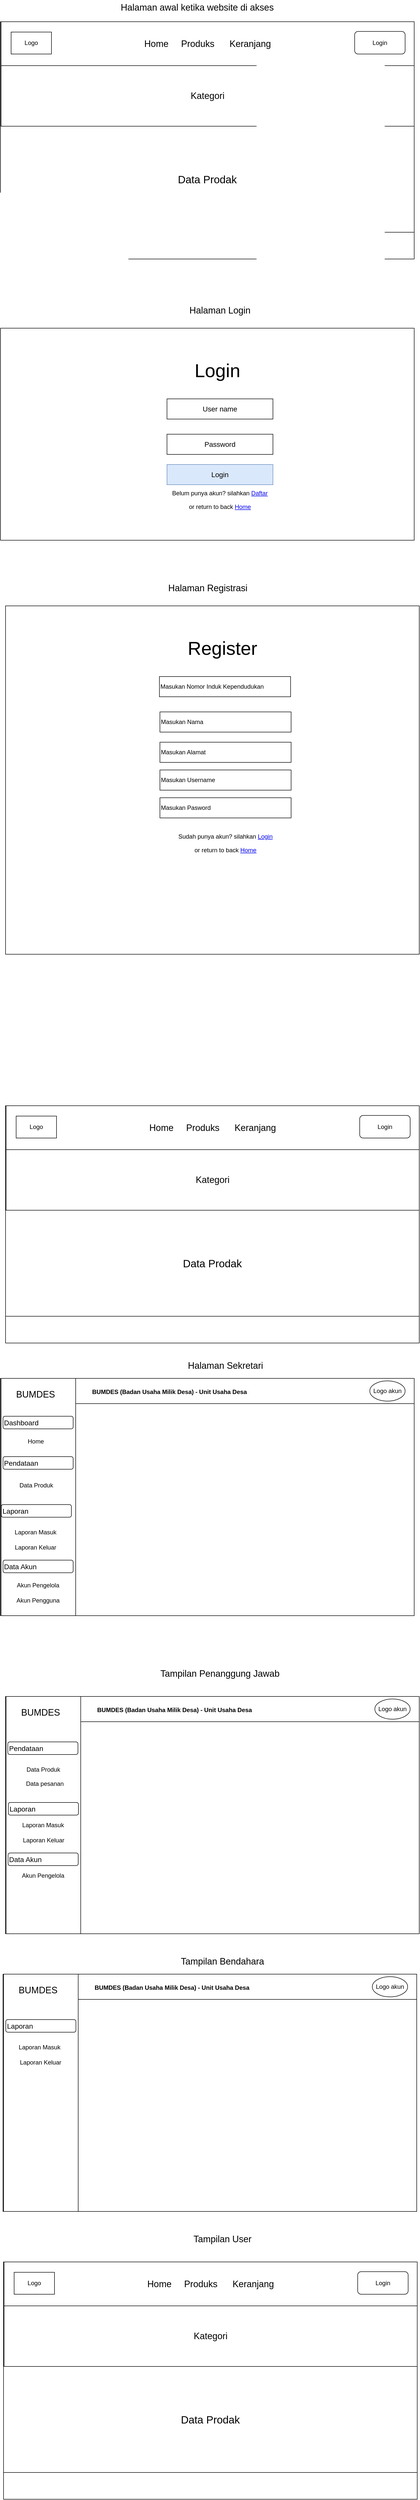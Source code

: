 <mxfile version="22.1.7" type="github">
  <diagram name="Halaman-1" id="5xaYRHbVPnDeqtPpDcPr">
    <mxGraphModel dx="794" dy="414" grid="1" gridSize="10" guides="1" tooltips="1" connect="1" arrows="1" fold="1" page="1" pageScale="1" pageWidth="827" pageHeight="1169" math="0" shadow="0">
      <root>
        <mxCell id="0" />
        <mxCell id="1" parent="0" />
        <mxCell id="wy67FEh9XnHfeZaFrt7q-1" value="" style="rounded=0;whiteSpace=wrap;html=1;" vertex="1" parent="1">
          <mxGeometry x="10" y="63" width="820" height="470" as="geometry" />
        </mxCell>
        <mxCell id="wy67FEh9XnHfeZaFrt7q-2" value="&lt;font style=&quot;font-size: 18px;&quot;&gt;Home&amp;nbsp; &amp;nbsp; &amp;nbsp;Produks&amp;nbsp; &amp;nbsp; &amp;nbsp; Keranjang&lt;/font&gt;" style="rounded=0;whiteSpace=wrap;html=1;" vertex="1" parent="1">
          <mxGeometry x="11" y="63" width="819" height="87" as="geometry" />
        </mxCell>
        <mxCell id="wy67FEh9XnHfeZaFrt7q-3" value="Logo" style="rounded=0;whiteSpace=wrap;html=1;" vertex="1" parent="1">
          <mxGeometry x="31" y="83.5" width="80" height="43.5" as="geometry" />
        </mxCell>
        <mxCell id="wy67FEh9XnHfeZaFrt7q-4" value="Login" style="rounded=1;whiteSpace=wrap;html=1;" vertex="1" parent="1">
          <mxGeometry x="712" y="82.25" width="100" height="44.75" as="geometry" />
        </mxCell>
        <mxCell id="wy67FEh9XnHfeZaFrt7q-5" value="&lt;font style=&quot;font-size: 18px;&quot;&gt;Kategori&lt;/font&gt;" style="rounded=0;whiteSpace=wrap;html=1;" vertex="1" parent="1">
          <mxGeometry x="11" y="150" width="819" height="120" as="geometry" />
        </mxCell>
        <mxCell id="wy67FEh9XnHfeZaFrt7q-6" value="&lt;font style=&quot;font-size: 21px;&quot;&gt;Data Prodak&lt;/font&gt;" style="rounded=0;whiteSpace=wrap;html=1;" vertex="1" parent="1">
          <mxGeometry x="10" y="270" width="820" height="210" as="geometry" />
        </mxCell>
        <mxCell id="wy67FEh9XnHfeZaFrt7q-7" value="" style="rounded=0;whiteSpace=wrap;html=1;" vertex="1" parent="1">
          <mxGeometry x="10" y="670" width="820" height="420" as="geometry" />
        </mxCell>
        <mxCell id="wy67FEh9XnHfeZaFrt7q-8" value="&lt;font style=&quot;font-size: 14px;&quot;&gt;User name&lt;/font&gt;" style="rounded=0;whiteSpace=wrap;html=1;" vertex="1" parent="1">
          <mxGeometry x="340" y="810" width="210" height="40" as="geometry" />
        </mxCell>
        <mxCell id="wy67FEh9XnHfeZaFrt7q-9" value="&lt;font style=&quot;font-size: 37px;&quot;&gt;Login&lt;/font&gt;" style="text;html=1;strokeColor=none;fillColor=none;align=center;verticalAlign=middle;whiteSpace=wrap;rounded=0;" vertex="1" parent="1">
          <mxGeometry x="390" y="730" width="100" height="50" as="geometry" />
        </mxCell>
        <mxCell id="wy67FEh9XnHfeZaFrt7q-10" value="&lt;font style=&quot;font-size: 14px;&quot;&gt;Password&lt;/font&gt;" style="rounded=0;whiteSpace=wrap;html=1;" vertex="1" parent="1">
          <mxGeometry x="340" y="880" width="210" height="40" as="geometry" />
        </mxCell>
        <mxCell id="wy67FEh9XnHfeZaFrt7q-11" value="&lt;font style=&quot;font-size: 14px;&quot;&gt;Login&lt;/font&gt;" style="rounded=0;whiteSpace=wrap;html=1;fillColor=#dae8fc;strokeColor=#6c8ebf;" vertex="1" parent="1">
          <mxGeometry x="340" y="940" width="210" height="40" as="geometry" />
        </mxCell>
        <mxCell id="wy67FEh9XnHfeZaFrt7q-12" value="" style="rounded=0;whiteSpace=wrap;html=1;" vertex="1" parent="1">
          <mxGeometry x="20" y="2210" width="820" height="470" as="geometry" />
        </mxCell>
        <mxCell id="wy67FEh9XnHfeZaFrt7q-13" value="&lt;font style=&quot;font-size: 18px;&quot;&gt;Home&amp;nbsp; &amp;nbsp; &amp;nbsp;Produks&amp;nbsp; &amp;nbsp; &amp;nbsp; Keranjang&lt;/font&gt;" style="rounded=0;whiteSpace=wrap;html=1;" vertex="1" parent="1">
          <mxGeometry x="21" y="2210" width="819" height="87" as="geometry" />
        </mxCell>
        <mxCell id="wy67FEh9XnHfeZaFrt7q-14" value="Logo" style="rounded=0;whiteSpace=wrap;html=1;" vertex="1" parent="1">
          <mxGeometry x="41" y="2230.5" width="80" height="43.5" as="geometry" />
        </mxCell>
        <mxCell id="wy67FEh9XnHfeZaFrt7q-15" value="Login" style="rounded=1;whiteSpace=wrap;html=1;" vertex="1" parent="1">
          <mxGeometry x="722" y="2229.25" width="100" height="44.75" as="geometry" />
        </mxCell>
        <mxCell id="wy67FEh9XnHfeZaFrt7q-16" value="&lt;font style=&quot;font-size: 18px;&quot;&gt;Kategori&lt;/font&gt;" style="rounded=0;whiteSpace=wrap;html=1;" vertex="1" parent="1">
          <mxGeometry x="21" y="2297" width="819" height="120" as="geometry" />
        </mxCell>
        <mxCell id="wy67FEh9XnHfeZaFrt7q-17" value="&lt;font style=&quot;font-size: 21px;&quot;&gt;Data Prodak&lt;/font&gt;" style="rounded=0;whiteSpace=wrap;html=1;" vertex="1" parent="1">
          <mxGeometry x="20" y="2417" width="820" height="210" as="geometry" />
        </mxCell>
        <mxCell id="wy67FEh9XnHfeZaFrt7q-18" value="&lt;p&gt;Belum punya akun? silahkan &lt;a href=&quot;http://127.0.0.1:8000/register&quot; class=&quot;f-w-600 text-decoration-underline&quot;&gt;Daftar&lt;/a&gt;&lt;/p&gt;&lt;p&gt;&lt;span style=&quot;background-color: initial;&quot;&gt;or return to back &lt;/span&gt;&lt;a href=&quot;http://127.0.0.1:8000/&quot; class=&quot;f-w-600 text-bold&quot; style=&quot;background-color: initial;&quot;&gt;Home&lt;/a&gt;&lt;/p&gt;" style="text;html=1;strokeColor=none;fillColor=none;align=center;verticalAlign=middle;whiteSpace=wrap;rounded=0;" vertex="1" parent="1">
          <mxGeometry x="335" y="990" width="220" height="40" as="geometry" />
        </mxCell>
        <mxCell id="wy67FEh9XnHfeZaFrt7q-19" value="" style="rounded=0;whiteSpace=wrap;html=1;" vertex="1" parent="1">
          <mxGeometry x="20" y="1220" width="820" height="690" as="geometry" />
        </mxCell>
        <mxCell id="wy67FEh9XnHfeZaFrt7q-20" value="&lt;font style=&quot;font-size: 12px;&quot;&gt;Masukan Nomor Induk Kependudukan&lt;/font&gt;" style="rounded=0;whiteSpace=wrap;html=1;align=left;" vertex="1" parent="1">
          <mxGeometry x="325" y="1360" width="260" height="40" as="geometry" />
        </mxCell>
        <mxCell id="wy67FEh9XnHfeZaFrt7q-21" value="&lt;span style=&quot;font-size: 37px;&quot;&gt;Register&lt;/span&gt;" style="text;html=1;strokeColor=none;fillColor=none;align=center;verticalAlign=middle;whiteSpace=wrap;rounded=0;" vertex="1" parent="1">
          <mxGeometry x="360" y="1280" width="180" height="50" as="geometry" />
        </mxCell>
        <mxCell id="wy67FEh9XnHfeZaFrt7q-22" value="&lt;font style=&quot;font-size: 12px;&quot;&gt;Masukan Nama&lt;/font&gt;" style="rounded=0;whiteSpace=wrap;html=1;align=left;" vertex="1" parent="1">
          <mxGeometry x="326" y="1430" width="260" height="40" as="geometry" />
        </mxCell>
        <mxCell id="wy67FEh9XnHfeZaFrt7q-23" value="&lt;p&gt;Sudah punya akun? silahkan &lt;a href=&quot;http://127.0.0.1:8000/login&quot; class=&quot;f-w-600 text-decoration-underline&quot;&gt;Login&lt;/a&gt;&lt;/p&gt;&lt;p&gt;or return to back &lt;a href=&quot;http://127.0.0.1:8000/&quot; class=&quot;f-w-600 text-bold&quot;&gt;Home&lt;/a&gt;&lt;/p&gt;" style="text;html=1;strokeColor=none;fillColor=none;align=center;verticalAlign=middle;whiteSpace=wrap;rounded=0;" vertex="1" parent="1">
          <mxGeometry x="346" y="1670" width="220" height="40" as="geometry" />
        </mxCell>
        <mxCell id="wy67FEh9XnHfeZaFrt7q-24" value="Masukan Alamat" style="rounded=0;whiteSpace=wrap;html=1;align=left;" vertex="1" parent="1">
          <mxGeometry x="326" y="1490" width="260" height="40" as="geometry" />
        </mxCell>
        <mxCell id="wy67FEh9XnHfeZaFrt7q-25" value="Masukan Username" style="rounded=0;whiteSpace=wrap;html=1;align=left;" vertex="1" parent="1">
          <mxGeometry x="326" y="1545" width="260" height="40" as="geometry" />
        </mxCell>
        <mxCell id="wy67FEh9XnHfeZaFrt7q-26" value="Masukan Pasword" style="rounded=0;whiteSpace=wrap;html=1;align=left;" vertex="1" parent="1">
          <mxGeometry x="326" y="1600" width="260" height="40" as="geometry" />
        </mxCell>
        <mxCell id="wy67FEh9XnHfeZaFrt7q-27" value="&lt;font style=&quot;font-size: 18px;&quot;&gt;Halaman awal ketika website di akses&lt;/font&gt;" style="text;html=1;strokeColor=none;fillColor=none;align=center;verticalAlign=middle;whiteSpace=wrap;rounded=0;" vertex="1" parent="1">
          <mxGeometry x="130" y="20" width="540" height="30" as="geometry" />
        </mxCell>
        <mxCell id="wy67FEh9XnHfeZaFrt7q-28" value="&lt;font style=&quot;font-size: 18px;&quot;&gt;Halaman Login&lt;/font&gt;" style="text;html=1;strokeColor=none;fillColor=none;align=center;verticalAlign=middle;whiteSpace=wrap;rounded=0;" vertex="1" parent="1">
          <mxGeometry x="315" y="620" width="260" height="30" as="geometry" />
        </mxCell>
        <mxCell id="wy67FEh9XnHfeZaFrt7q-29" value="&lt;font style=&quot;font-size: 18px;&quot;&gt;Halaman Registrasi&lt;/font&gt;" style="text;html=1;strokeColor=none;fillColor=none;align=center;verticalAlign=middle;whiteSpace=wrap;rounded=0;" vertex="1" parent="1">
          <mxGeometry x="290.5" y="1170" width="260" height="30" as="geometry" />
        </mxCell>
        <mxCell id="wy67FEh9XnHfeZaFrt7q-30" value="" style="rounded=0;whiteSpace=wrap;html=1;" vertex="1" parent="1">
          <mxGeometry x="10" y="2750" width="820" height="470" as="geometry" />
        </mxCell>
        <mxCell id="wy67FEh9XnHfeZaFrt7q-31" value="" style="rounded=0;whiteSpace=wrap;html=1;" vertex="1" parent="1">
          <mxGeometry x="11" y="2750" width="148" height="470" as="geometry" />
        </mxCell>
        <mxCell id="wy67FEh9XnHfeZaFrt7q-32" value="&lt;font style=&quot;font-size: 18px;&quot;&gt;BUMDES&lt;/font&gt;" style="text;html=1;strokeColor=none;fillColor=none;align=center;verticalAlign=middle;whiteSpace=wrap;rounded=0;" vertex="1" parent="1">
          <mxGeometry x="30" y="2762" width="99" height="40" as="geometry" />
        </mxCell>
        <mxCell id="wy67FEh9XnHfeZaFrt7q-33" value="&lt;font style=&quot;font-size: 14px;&quot;&gt;Dashboard&lt;/font&gt;" style="rounded=1;whiteSpace=wrap;html=1;align=left;" vertex="1" parent="1">
          <mxGeometry x="15" y="2825" width="139" height="25" as="geometry" />
        </mxCell>
        <mxCell id="wy67FEh9XnHfeZaFrt7q-34" value="Home" style="text;html=1;strokeColor=none;fillColor=none;align=center;verticalAlign=middle;whiteSpace=wrap;rounded=0;" vertex="1" parent="1">
          <mxGeometry x="49.5" y="2860" width="60" height="30" as="geometry" />
        </mxCell>
        <mxCell id="wy67FEh9XnHfeZaFrt7q-35" value="&lt;font style=&quot;font-size: 14px;&quot;&gt;Pendataan&lt;/font&gt;" style="rounded=1;whiteSpace=wrap;html=1;align=left;" vertex="1" parent="1">
          <mxGeometry x="15" y="2905" width="139" height="25" as="geometry" />
        </mxCell>
        <mxCell id="wy67FEh9XnHfeZaFrt7q-36" value="Data Produk" style="text;html=1;strokeColor=none;fillColor=none;align=center;verticalAlign=middle;whiteSpace=wrap;rounded=0;" vertex="1" parent="1">
          <mxGeometry x="42" y="2947" width="78" height="30" as="geometry" />
        </mxCell>
        <mxCell id="wy67FEh9XnHfeZaFrt7q-37" value="&lt;font style=&quot;font-size: 14px;&quot;&gt;Laporan&lt;/font&gt;" style="rounded=1;whiteSpace=wrap;html=1;align=left;" vertex="1" parent="1">
          <mxGeometry x="11.5" y="3000" width="139" height="25" as="geometry" />
        </mxCell>
        <mxCell id="wy67FEh9XnHfeZaFrt7q-38" value="Laporan Masuk" style="text;html=1;strokeColor=none;fillColor=none;align=center;verticalAlign=middle;whiteSpace=wrap;rounded=0;" vertex="1" parent="1">
          <mxGeometry x="30" y="3040" width="99" height="30" as="geometry" />
        </mxCell>
        <mxCell id="wy67FEh9XnHfeZaFrt7q-39" value="Laporan Keluar" style="text;html=1;strokeColor=none;fillColor=none;align=center;verticalAlign=middle;whiteSpace=wrap;rounded=0;" vertex="1" parent="1">
          <mxGeometry x="30" y="3070" width="99" height="30" as="geometry" />
        </mxCell>
        <mxCell id="wy67FEh9XnHfeZaFrt7q-40" value="&lt;font style=&quot;font-size: 14px;&quot;&gt;Data Akun&lt;/font&gt;" style="rounded=1;whiteSpace=wrap;html=1;align=left;" vertex="1" parent="1">
          <mxGeometry x="15" y="3110" width="139" height="25" as="geometry" />
        </mxCell>
        <mxCell id="wy67FEh9XnHfeZaFrt7q-41" value="Akun Pengelola" style="text;html=1;strokeColor=none;fillColor=none;align=center;verticalAlign=middle;whiteSpace=wrap;rounded=0;" vertex="1" parent="1">
          <mxGeometry x="35" y="3145" width="99" height="30" as="geometry" />
        </mxCell>
        <mxCell id="wy67FEh9XnHfeZaFrt7q-42" value="Akun Pengguna" style="text;html=1;strokeColor=none;fillColor=none;align=center;verticalAlign=middle;whiteSpace=wrap;rounded=0;" vertex="1" parent="1">
          <mxGeometry x="34.5" y="3175" width="99" height="30" as="geometry" />
        </mxCell>
        <mxCell id="wy67FEh9XnHfeZaFrt7q-43" value="" style="rounded=0;whiteSpace=wrap;html=1;" vertex="1" parent="1">
          <mxGeometry x="159" y="2750" width="671" height="50" as="geometry" />
        </mxCell>
        <mxCell id="wy67FEh9XnHfeZaFrt7q-44" value="&lt;h4&gt;BUMDES (Badan Usaha Milik Desa) - Unit Usaha Desa&lt;/h4&gt;" style="text;html=1;strokeColor=none;fillColor=none;align=center;verticalAlign=middle;whiteSpace=wrap;rounded=0;" vertex="1" parent="1">
          <mxGeometry x="170" y="2762" width="350" height="30" as="geometry" />
        </mxCell>
        <mxCell id="wy67FEh9XnHfeZaFrt7q-45" value="Logo akun" style="ellipse;whiteSpace=wrap;html=1;" vertex="1" parent="1">
          <mxGeometry x="742" y="2755" width="70" height="40" as="geometry" />
        </mxCell>
        <mxCell id="wy67FEh9XnHfeZaFrt7q-46" value="&lt;font style=&quot;font-size: 18px;&quot;&gt;Halaman Sekretari&lt;/font&gt;" style="text;html=1;strokeColor=none;fillColor=none;align=center;verticalAlign=middle;whiteSpace=wrap;rounded=0;" vertex="1" parent="1">
          <mxGeometry x="291" y="2710" width="330" height="30" as="geometry" />
        </mxCell>
        <mxCell id="wy67FEh9XnHfeZaFrt7q-47" value="" style="rounded=0;whiteSpace=wrap;html=1;" vertex="1" parent="1">
          <mxGeometry x="20" y="3380" width="820" height="470" as="geometry" />
        </mxCell>
        <mxCell id="wy67FEh9XnHfeZaFrt7q-48" value="" style="rounded=0;whiteSpace=wrap;html=1;" vertex="1" parent="1">
          <mxGeometry x="21" y="3380" width="148" height="470" as="geometry" />
        </mxCell>
        <mxCell id="wy67FEh9XnHfeZaFrt7q-49" value="&lt;font style=&quot;font-size: 18px;&quot;&gt;BUMDES&lt;/font&gt;" style="text;html=1;strokeColor=none;fillColor=none;align=center;verticalAlign=middle;whiteSpace=wrap;rounded=0;" vertex="1" parent="1">
          <mxGeometry x="40" y="3392" width="99" height="40" as="geometry" />
        </mxCell>
        <mxCell id="wy67FEh9XnHfeZaFrt7q-50" value="&lt;font style=&quot;font-size: 14px;&quot;&gt;Pendataan&lt;/font&gt;" style="rounded=1;whiteSpace=wrap;html=1;align=left;" vertex="1" parent="1">
          <mxGeometry x="24.5" y="3470" width="139" height="25" as="geometry" />
        </mxCell>
        <mxCell id="wy67FEh9XnHfeZaFrt7q-51" value="Data Produk" style="text;html=1;strokeColor=none;fillColor=none;align=center;verticalAlign=middle;whiteSpace=wrap;rounded=0;" vertex="1" parent="1">
          <mxGeometry x="56" y="3510" width="78" height="30" as="geometry" />
        </mxCell>
        <mxCell id="wy67FEh9XnHfeZaFrt7q-52" value="&lt;font style=&quot;font-size: 14px;&quot;&gt;Laporan&lt;/font&gt;" style="rounded=1;whiteSpace=wrap;html=1;align=left;" vertex="1" parent="1">
          <mxGeometry x="25.5" y="3590" width="139" height="25" as="geometry" />
        </mxCell>
        <mxCell id="wy67FEh9XnHfeZaFrt7q-53" value="Laporan Masuk" style="text;html=1;strokeColor=none;fillColor=none;align=center;verticalAlign=middle;whiteSpace=wrap;rounded=0;" vertex="1" parent="1">
          <mxGeometry x="44.5" y="3620" width="99" height="30" as="geometry" />
        </mxCell>
        <mxCell id="wy67FEh9XnHfeZaFrt7q-54" value="Laporan Keluar" style="text;html=1;strokeColor=none;fillColor=none;align=center;verticalAlign=middle;whiteSpace=wrap;rounded=0;" vertex="1" parent="1">
          <mxGeometry x="45.5" y="3650" width="99" height="30" as="geometry" />
        </mxCell>
        <mxCell id="wy67FEh9XnHfeZaFrt7q-55" value="&lt;font style=&quot;font-size: 14px;&quot;&gt;Data Akun&lt;/font&gt;" style="rounded=1;whiteSpace=wrap;html=1;align=left;" vertex="1" parent="1">
          <mxGeometry x="25" y="3690" width="139" height="25" as="geometry" />
        </mxCell>
        <mxCell id="wy67FEh9XnHfeZaFrt7q-56" value="Akun Pengelola" style="text;html=1;strokeColor=none;fillColor=none;align=center;verticalAlign=middle;whiteSpace=wrap;rounded=0;" vertex="1" parent="1">
          <mxGeometry x="45" y="3720" width="99" height="30" as="geometry" />
        </mxCell>
        <mxCell id="wy67FEh9XnHfeZaFrt7q-57" value="" style="rounded=0;whiteSpace=wrap;html=1;" vertex="1" parent="1">
          <mxGeometry x="169" y="3380" width="671" height="50" as="geometry" />
        </mxCell>
        <mxCell id="wy67FEh9XnHfeZaFrt7q-58" value="&lt;h4&gt;BUMDES (Badan Usaha Milik Desa) - Unit Usaha Desa&lt;/h4&gt;" style="text;html=1;strokeColor=none;fillColor=none;align=center;verticalAlign=middle;whiteSpace=wrap;rounded=0;" vertex="1" parent="1">
          <mxGeometry x="180" y="3392" width="350" height="30" as="geometry" />
        </mxCell>
        <mxCell id="wy67FEh9XnHfeZaFrt7q-59" value="Logo akun" style="ellipse;whiteSpace=wrap;html=1;" vertex="1" parent="1">
          <mxGeometry x="752" y="3385" width="70" height="40" as="geometry" />
        </mxCell>
        <mxCell id="wy67FEh9XnHfeZaFrt7q-60" value="&lt;font style=&quot;font-size: 18px;&quot;&gt;Tampilan Penanggung Jawab&lt;/font&gt;" style="text;html=1;strokeColor=none;fillColor=none;align=center;verticalAlign=middle;whiteSpace=wrap;rounded=0;" vertex="1" parent="1">
          <mxGeometry x="245" y="3320" width="400" height="30" as="geometry" />
        </mxCell>
        <mxCell id="wy67FEh9XnHfeZaFrt7q-61" value="Data pesanan" style="text;html=1;strokeColor=none;fillColor=none;align=center;verticalAlign=middle;whiteSpace=wrap;rounded=0;" vertex="1" parent="1">
          <mxGeometry x="59" y="3538" width="78" height="30" as="geometry" />
        </mxCell>
        <mxCell id="wy67FEh9XnHfeZaFrt7q-62" value="" style="rounded=0;whiteSpace=wrap;html=1;" vertex="1" parent="1">
          <mxGeometry x="15" y="3930" width="820" height="470" as="geometry" />
        </mxCell>
        <mxCell id="wy67FEh9XnHfeZaFrt7q-63" value="" style="rounded=0;whiteSpace=wrap;html=1;" vertex="1" parent="1">
          <mxGeometry x="16" y="3930" width="148" height="470" as="geometry" />
        </mxCell>
        <mxCell id="wy67FEh9XnHfeZaFrt7q-64" value="&lt;font style=&quot;font-size: 18px;&quot;&gt;BUMDES&lt;/font&gt;" style="text;html=1;strokeColor=none;fillColor=none;align=center;verticalAlign=middle;whiteSpace=wrap;rounded=0;" vertex="1" parent="1">
          <mxGeometry x="35" y="3942" width="99" height="40" as="geometry" />
        </mxCell>
        <mxCell id="wy67FEh9XnHfeZaFrt7q-65" value="&lt;font style=&quot;font-size: 14px;&quot;&gt;Laporan&lt;/font&gt;" style="rounded=1;whiteSpace=wrap;html=1;align=left;" vertex="1" parent="1">
          <mxGeometry x="20.5" y="4020" width="139" height="25" as="geometry" />
        </mxCell>
        <mxCell id="wy67FEh9XnHfeZaFrt7q-66" value="Laporan Masuk" style="text;html=1;strokeColor=none;fillColor=none;align=center;verticalAlign=middle;whiteSpace=wrap;rounded=0;" vertex="1" parent="1">
          <mxGeometry x="38" y="4060" width="99" height="30" as="geometry" />
        </mxCell>
        <mxCell id="wy67FEh9XnHfeZaFrt7q-67" value="Laporan Keluar" style="text;html=1;strokeColor=none;fillColor=none;align=center;verticalAlign=middle;whiteSpace=wrap;rounded=0;" vertex="1" parent="1">
          <mxGeometry x="40" y="4090" width="99" height="30" as="geometry" />
        </mxCell>
        <mxCell id="wy67FEh9XnHfeZaFrt7q-68" value="" style="rounded=0;whiteSpace=wrap;html=1;" vertex="1" parent="1">
          <mxGeometry x="164" y="3930" width="671" height="50" as="geometry" />
        </mxCell>
        <mxCell id="wy67FEh9XnHfeZaFrt7q-69" value="&lt;h4&gt;BUMDES (Badan Usaha Milik Desa) - Unit Usaha Desa&lt;/h4&gt;" style="text;html=1;strokeColor=none;fillColor=none;align=center;verticalAlign=middle;whiteSpace=wrap;rounded=0;" vertex="1" parent="1">
          <mxGeometry x="175" y="3942" width="350" height="30" as="geometry" />
        </mxCell>
        <mxCell id="wy67FEh9XnHfeZaFrt7q-70" value="Logo akun" style="ellipse;whiteSpace=wrap;html=1;" vertex="1" parent="1">
          <mxGeometry x="747" y="3935" width="70" height="40" as="geometry" />
        </mxCell>
        <mxCell id="wy67FEh9XnHfeZaFrt7q-71" value="&lt;font style=&quot;font-size: 18px;&quot;&gt;Tampilan Bendahara&lt;/font&gt;" style="text;html=1;strokeColor=none;fillColor=none;align=center;verticalAlign=middle;whiteSpace=wrap;rounded=0;" vertex="1" parent="1">
          <mxGeometry x="250" y="3890" width="400" height="30" as="geometry" />
        </mxCell>
        <mxCell id="wy67FEh9XnHfeZaFrt7q-72" value="&lt;font style=&quot;font-size: 18px;&quot;&gt;Tampilan User&lt;/font&gt;" style="text;html=1;strokeColor=none;fillColor=none;align=center;verticalAlign=middle;whiteSpace=wrap;rounded=0;" vertex="1" parent="1">
          <mxGeometry x="250" y="4440" width="400" height="30" as="geometry" />
        </mxCell>
        <mxCell id="wy67FEh9XnHfeZaFrt7q-73" value="" style="rounded=0;whiteSpace=wrap;html=1;" vertex="1" parent="1">
          <mxGeometry x="16" y="4500" width="820" height="470" as="geometry" />
        </mxCell>
        <mxCell id="wy67FEh9XnHfeZaFrt7q-74" value="&lt;font style=&quot;font-size: 18px;&quot;&gt;Home&amp;nbsp; &amp;nbsp; &amp;nbsp;Produks&amp;nbsp; &amp;nbsp; &amp;nbsp; Keranjang&lt;/font&gt;" style="rounded=0;whiteSpace=wrap;html=1;" vertex="1" parent="1">
          <mxGeometry x="17" y="4500" width="819" height="87" as="geometry" />
        </mxCell>
        <mxCell id="wy67FEh9XnHfeZaFrt7q-75" value="Logo" style="rounded=0;whiteSpace=wrap;html=1;" vertex="1" parent="1">
          <mxGeometry x="37" y="4520.5" width="80" height="43.5" as="geometry" />
        </mxCell>
        <mxCell id="wy67FEh9XnHfeZaFrt7q-76" value="Login" style="rounded=1;whiteSpace=wrap;html=1;" vertex="1" parent="1">
          <mxGeometry x="718" y="4519.25" width="100" height="44.75" as="geometry" />
        </mxCell>
        <mxCell id="wy67FEh9XnHfeZaFrt7q-77" value="&lt;font style=&quot;font-size: 18px;&quot;&gt;Kategori&lt;/font&gt;" style="rounded=0;whiteSpace=wrap;html=1;" vertex="1" parent="1">
          <mxGeometry x="17" y="4587" width="819" height="120" as="geometry" />
        </mxCell>
        <mxCell id="wy67FEh9XnHfeZaFrt7q-78" value="&lt;font style=&quot;font-size: 21px;&quot;&gt;Data Prodak&lt;/font&gt;" style="rounded=0;whiteSpace=wrap;html=1;" vertex="1" parent="1">
          <mxGeometry x="16" y="4707" width="820" height="210" as="geometry" />
        </mxCell>
      </root>
    </mxGraphModel>
  </diagram>
</mxfile>

